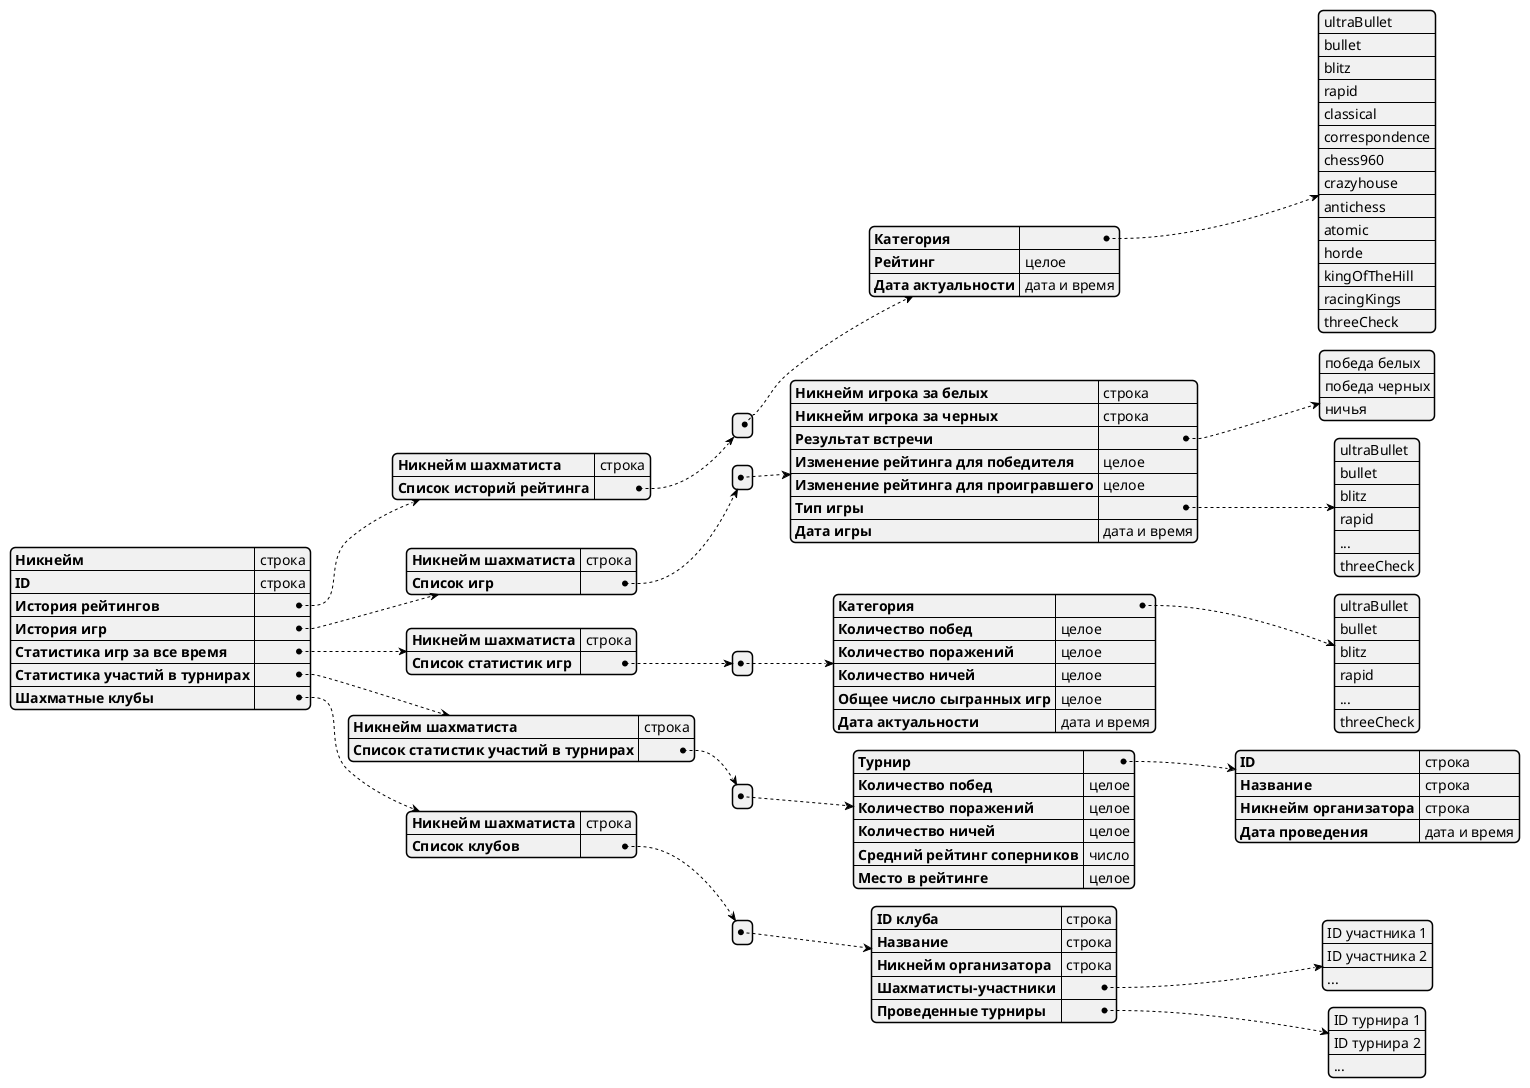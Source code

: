 ﻿@startjson chess-player
{
  "Никнейм": "строка",
  "ID": "строка",
  "История рейтингов": {
    "Никнейм шахматиста": "строка",
    "Список историй рейтинга": [
      {
        "Категория": [
            "ultraBullet", "bullet", "blitz", "rapid", "classical", "correspondence", "chess960", "crazyhouse", "antichess", "atomic", "horde", "kingOfTheHill", "racingKings", "threeCheck"
        ],
        "Рейтинг": "целое",
        "Дата актуальности": "дата и время"
      }
    ]
  },
  "История игр": {
    "Никнейм шахматиста": "строка",
    "Список игр": [
      {
        "Никнейм игрока за белых": "строка",
        "Никнейм игрока за черных": "строка",
        "Результат встречи": [
            "победа белых", "победа черных", "ничья"
        ],
        "Изменение рейтинга для победителя": "целое",
        "Изменение рейтинга для проигравшего": "целое",
        "Тип игры": [
            "ultraBullet", "bullet", "blitz", "rapid", "...", "threeCheck"
        ],
        "Дата игры": "дата и время"
      }
    ]
  },
  "Статистика игр за все время": {
    "Никнейм шахматиста": "строка",
    "Список статистик игр": [
      {
        "Категория": [
            "ultraBullet", "bullet", "blitz", "rapid", "...", "threeCheck"
        ],
        "Количество побед": "целое",
        "Количество поражений": "целое",
        "Количество ничей": "целое",
        "Общее число сыгранных игр": "целое",
        "Дата актуальности": "дата и время"
      }
    ]
  },
  "Статистика участий в турнирах": {
    "Никнейм шахматиста": "строка",
    "Список статистик участий в турнирах": [
      {
        "Турнир": {
          "ID": "строка",
          "Название": "строка",
          "Никнейм организатора": "строка",
          "Дата проведения": "дата и время"
        },
        "Количество побед": "целое",
        "Количество поражений": "целое",
        "Количество ничей": "целое",
        "Средний рейтинг соперников": "число",
        "Место в рейтинге": "целое"
      }
    ]
  },
  "Шахматные клубы": {
    "Никнейм шахматиста": "строка",
    "Список клубов": [
      {
        "ID клуба": "строка",
        "Название": "строка",
        "Никнейм организатора": "строка",
        "Шахматисты-участники": [
          "ID участника 1", "ID участника 2", "..."
        ],
        "Проведенные турниры": [
          "ID турнира 1", "ID турнира 2", "..."
        ]
      }
    ]
  }
}

@endjson